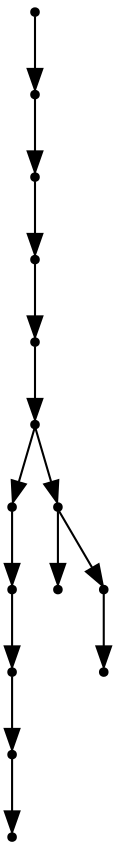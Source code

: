 digraph {
  14 [shape=point];
  13 [shape=point];
  12 [shape=point];
  11 [shape=point];
  10 [shape=point];
  9 [shape=point];
  4 [shape=point];
  3 [shape=point];
  2 [shape=point];
  1 [shape=point];
  0 [shape=point];
  8 [shape=point];
  5 [shape=point];
  7 [shape=point];
  6 [shape=point];
14 -> 13;
13 -> 12;
12 -> 11;
11 -> 10;
10 -> 9;
9 -> 4;
4 -> 3;
3 -> 2;
2 -> 1;
1 -> 0;
9 -> 8;
8 -> 5;
8 -> 7;
7 -> 6;
}
